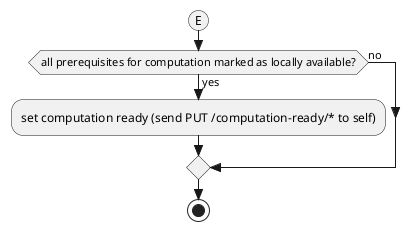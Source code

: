 @startuml
skinparam monochrome true
skinparam shadowing false
skinparam style strictuml

(E)
if (all prerequisites for computation marked as locally available?) then (yes)
:set computation ready (send PUT /computation-ready/* to self);
else (no)
endif
stop

@enduml
